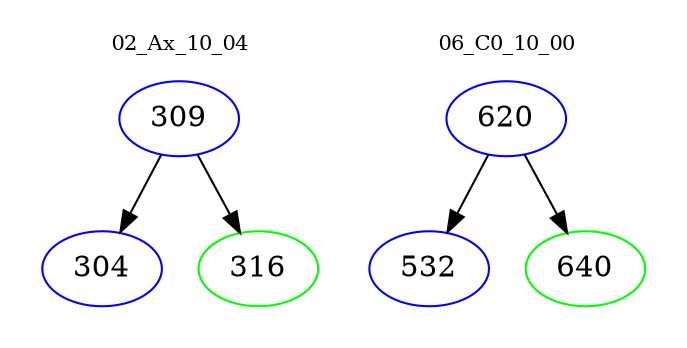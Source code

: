digraph{
subgraph cluster_0 {
color = white
label = "02_Ax_10_04";
fontsize=10;
T0_309 [label="309", color="blue"]
T0_309 -> T0_304 [color="black"]
T0_304 [label="304", color="blue"]
T0_309 -> T0_316 [color="black"]
T0_316 [label="316", color="green"]
}
subgraph cluster_1 {
color = white
label = "06_C0_10_00";
fontsize=10;
T1_620 [label="620", color="blue"]
T1_620 -> T1_532 [color="black"]
T1_532 [label="532", color="blue"]
T1_620 -> T1_640 [color="black"]
T1_640 [label="640", color="green"]
}
}
